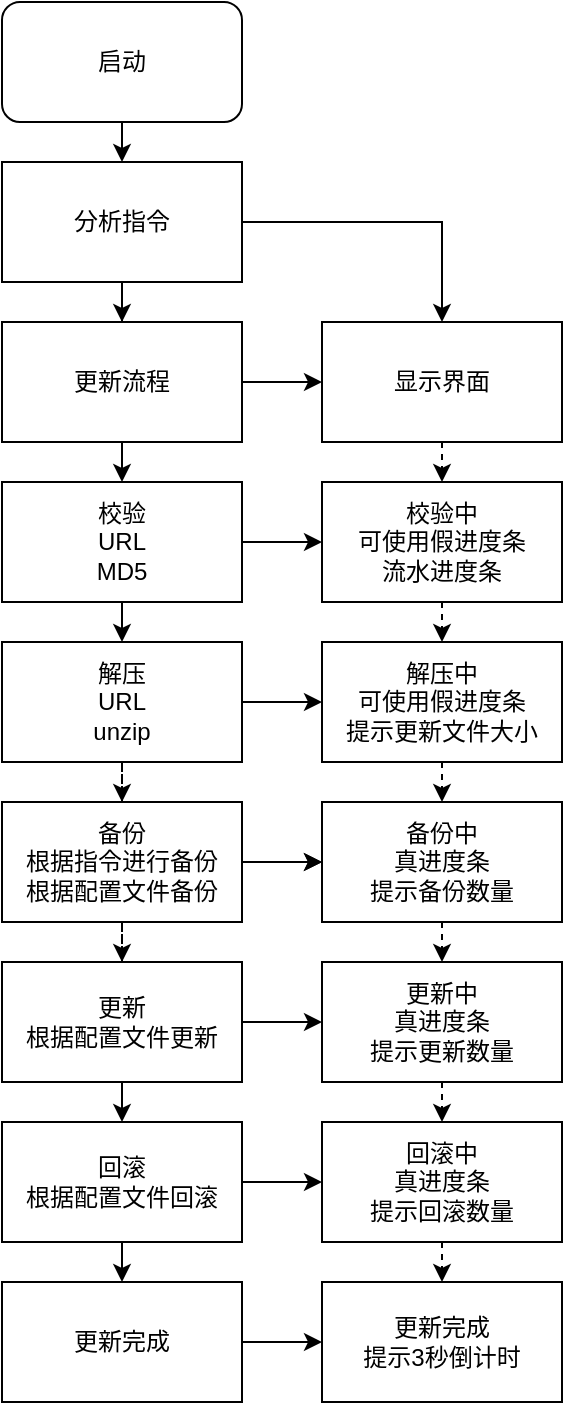 <mxfile version="12.9.6" type="github">
  <diagram id="5lXAHkHlnkZpg1K_J8hw" name="Page-1">
    <mxGraphModel dx="1353" dy="867" grid="1" gridSize="10" guides="1" tooltips="1" connect="1" arrows="1" fold="1" page="1" pageScale="1" pageWidth="827" pageHeight="1169" math="0" shadow="0">
      <root>
        <mxCell id="0" />
        <mxCell id="1" parent="0" />
        <mxCell id="9CGTjkAQTBcYL7eqiuUe-21" style="edgeStyle=orthogonalEdgeStyle;rounded=0;orthogonalLoop=1;jettySize=auto;html=1;exitX=1;exitY=0.5;exitDx=0;exitDy=0;entryX=0;entryY=0.5;entryDx=0;entryDy=0;" edge="1" parent="1" source="9CGTjkAQTBcYL7eqiuUe-1" target="9CGTjkAQTBcYL7eqiuUe-20">
          <mxGeometry relative="1" as="geometry" />
        </mxCell>
        <mxCell id="9CGTjkAQTBcYL7eqiuUe-27" style="edgeStyle=orthogonalEdgeStyle;rounded=0;orthogonalLoop=1;jettySize=auto;html=1;exitX=0.5;exitY=1;exitDx=0;exitDy=0;dashed=1;" edge="1" parent="1" source="9CGTjkAQTBcYL7eqiuUe-1" target="9CGTjkAQTBcYL7eqiuUe-5">
          <mxGeometry relative="1" as="geometry" />
        </mxCell>
        <mxCell id="9CGTjkAQTBcYL7eqiuUe-1" value="解压&lt;br&gt;URL&lt;br&gt;unzip" style="rounded=0;whiteSpace=wrap;html=1;" vertex="1" parent="1">
          <mxGeometry x="40" y="360" width="120" height="60" as="geometry" />
        </mxCell>
        <mxCell id="9CGTjkAQTBcYL7eqiuUe-37" style="edgeStyle=orthogonalEdgeStyle;rounded=0;orthogonalLoop=1;jettySize=auto;html=1;exitX=0.5;exitY=1;exitDx=0;exitDy=0;entryX=0.5;entryY=0;entryDx=0;entryDy=0;" edge="1" parent="1" source="9CGTjkAQTBcYL7eqiuUe-3" target="9CGTjkAQTBcYL7eqiuUe-4">
          <mxGeometry relative="1" as="geometry" />
        </mxCell>
        <mxCell id="9CGTjkAQTBcYL7eqiuUe-39" style="edgeStyle=orthogonalEdgeStyle;rounded=0;orthogonalLoop=1;jettySize=auto;html=1;exitX=1;exitY=0.5;exitDx=0;exitDy=0;" edge="1" parent="1" source="9CGTjkAQTBcYL7eqiuUe-3" target="9CGTjkAQTBcYL7eqiuUe-30">
          <mxGeometry relative="1" as="geometry" />
        </mxCell>
        <mxCell id="9CGTjkAQTBcYL7eqiuUe-3" value="更新&lt;br&gt;根据配置文件更新" style="rounded=0;whiteSpace=wrap;html=1;" vertex="1" parent="1">
          <mxGeometry x="40" y="520" width="120" height="60" as="geometry" />
        </mxCell>
        <mxCell id="9CGTjkAQTBcYL7eqiuUe-38" style="edgeStyle=orthogonalEdgeStyle;rounded=0;orthogonalLoop=1;jettySize=auto;html=1;exitX=0.5;exitY=1;exitDx=0;exitDy=0;entryX=0.5;entryY=0;entryDx=0;entryDy=0;" edge="1" parent="1" source="9CGTjkAQTBcYL7eqiuUe-4" target="9CGTjkAQTBcYL7eqiuUe-6">
          <mxGeometry relative="1" as="geometry" />
        </mxCell>
        <mxCell id="9CGTjkAQTBcYL7eqiuUe-40" style="edgeStyle=orthogonalEdgeStyle;rounded=0;orthogonalLoop=1;jettySize=auto;html=1;exitX=1;exitY=0.5;exitDx=0;exitDy=0;entryX=0;entryY=0.5;entryDx=0;entryDy=0;" edge="1" parent="1" source="9CGTjkAQTBcYL7eqiuUe-4" target="9CGTjkAQTBcYL7eqiuUe-31">
          <mxGeometry relative="1" as="geometry" />
        </mxCell>
        <mxCell id="9CGTjkAQTBcYL7eqiuUe-4" value="回滚&lt;br&gt;根据配置文件回滚" style="rounded=0;whiteSpace=wrap;html=1;" vertex="1" parent="1">
          <mxGeometry x="40" y="600" width="120" height="60" as="geometry" />
        </mxCell>
        <mxCell id="9CGTjkAQTBcYL7eqiuUe-28" style="edgeStyle=orthogonalEdgeStyle;rounded=0;orthogonalLoop=1;jettySize=auto;html=1;exitX=1;exitY=0.5;exitDx=0;exitDy=0;dashed=1;" edge="1" parent="1" source="9CGTjkAQTBcYL7eqiuUe-5" target="9CGTjkAQTBcYL7eqiuUe-25">
          <mxGeometry relative="1" as="geometry" />
        </mxCell>
        <mxCell id="9CGTjkAQTBcYL7eqiuUe-29" value="" style="edgeStyle=orthogonalEdgeStyle;rounded=0;orthogonalLoop=1;jettySize=auto;html=1;" edge="1" parent="1" source="9CGTjkAQTBcYL7eqiuUe-5" target="9CGTjkAQTBcYL7eqiuUe-25">
          <mxGeometry relative="1" as="geometry" />
        </mxCell>
        <mxCell id="9CGTjkAQTBcYL7eqiuUe-36" style="edgeStyle=orthogonalEdgeStyle;rounded=0;orthogonalLoop=1;jettySize=auto;html=1;exitX=0.5;exitY=1;exitDx=0;exitDy=0;dashed=1;" edge="1" parent="1" source="9CGTjkAQTBcYL7eqiuUe-5" target="9CGTjkAQTBcYL7eqiuUe-3">
          <mxGeometry relative="1" as="geometry" />
        </mxCell>
        <mxCell id="9CGTjkAQTBcYL7eqiuUe-5" value="备份&lt;br&gt;根据指令进行备份&lt;br&gt;根据配置文件备份" style="rounded=0;whiteSpace=wrap;html=1;" vertex="1" parent="1">
          <mxGeometry x="40" y="440" width="120" height="60" as="geometry" />
        </mxCell>
        <mxCell id="9CGTjkAQTBcYL7eqiuUe-41" style="edgeStyle=orthogonalEdgeStyle;rounded=0;orthogonalLoop=1;jettySize=auto;html=1;exitX=1;exitY=0.5;exitDx=0;exitDy=0;" edge="1" parent="1" source="9CGTjkAQTBcYL7eqiuUe-6" target="9CGTjkAQTBcYL7eqiuUe-32">
          <mxGeometry relative="1" as="geometry" />
        </mxCell>
        <mxCell id="9CGTjkAQTBcYL7eqiuUe-6" value="更新完成" style="rounded=0;whiteSpace=wrap;html=1;" vertex="1" parent="1">
          <mxGeometry x="40" y="680" width="120" height="60" as="geometry" />
        </mxCell>
        <mxCell id="9CGTjkAQTBcYL7eqiuUe-16" style="edgeStyle=orthogonalEdgeStyle;rounded=0;orthogonalLoop=1;jettySize=auto;html=1;exitX=1;exitY=0.5;exitDx=0;exitDy=0;" edge="1" parent="1" source="9CGTjkAQTBcYL7eqiuUe-7" target="9CGTjkAQTBcYL7eqiuUe-15">
          <mxGeometry relative="1" as="geometry" />
        </mxCell>
        <mxCell id="9CGTjkAQTBcYL7eqiuUe-19" style="edgeStyle=orthogonalEdgeStyle;rounded=0;orthogonalLoop=1;jettySize=auto;html=1;exitX=0.5;exitY=1;exitDx=0;exitDy=0;entryX=0.5;entryY=0;entryDx=0;entryDy=0;" edge="1" parent="1" source="9CGTjkAQTBcYL7eqiuUe-7" target="9CGTjkAQTBcYL7eqiuUe-1">
          <mxGeometry relative="1" as="geometry" />
        </mxCell>
        <mxCell id="9CGTjkAQTBcYL7eqiuUe-7" value="校验&lt;br&gt;URL&lt;br&gt;MD5" style="rounded=0;whiteSpace=wrap;html=1;" vertex="1" parent="1">
          <mxGeometry x="40" y="280" width="120" height="60" as="geometry" />
        </mxCell>
        <mxCell id="9CGTjkAQTBcYL7eqiuUe-18" style="edgeStyle=orthogonalEdgeStyle;rounded=0;orthogonalLoop=1;jettySize=auto;html=1;exitX=0.5;exitY=1;exitDx=0;exitDy=0;entryX=0.5;entryY=0;entryDx=0;entryDy=0;" edge="1" parent="1" source="9CGTjkAQTBcYL7eqiuUe-8" target="9CGTjkAQTBcYL7eqiuUe-10">
          <mxGeometry relative="1" as="geometry" />
        </mxCell>
        <mxCell id="9CGTjkAQTBcYL7eqiuUe-8" value="启动" style="rounded=1;whiteSpace=wrap;html=1;" vertex="1" parent="1">
          <mxGeometry x="40" y="40" width="120" height="60" as="geometry" />
        </mxCell>
        <mxCell id="9CGTjkAQTBcYL7eqiuUe-22" style="edgeStyle=orthogonalEdgeStyle;rounded=0;orthogonalLoop=1;jettySize=auto;html=1;exitX=0.5;exitY=1;exitDx=0;exitDy=0;entryX=0.5;entryY=0;entryDx=0;entryDy=0;dashed=1;" edge="1" parent="1" source="9CGTjkAQTBcYL7eqiuUe-9" target="9CGTjkAQTBcYL7eqiuUe-15">
          <mxGeometry relative="1" as="geometry" />
        </mxCell>
        <mxCell id="9CGTjkAQTBcYL7eqiuUe-9" value="显示界面" style="rounded=0;whiteSpace=wrap;html=1;" vertex="1" parent="1">
          <mxGeometry x="200" y="200" width="120" height="60" as="geometry" />
        </mxCell>
        <mxCell id="9CGTjkAQTBcYL7eqiuUe-11" style="edgeStyle=orthogonalEdgeStyle;rounded=0;orthogonalLoop=1;jettySize=auto;html=1;exitX=1;exitY=0.5;exitDx=0;exitDy=0;" edge="1" parent="1" source="9CGTjkAQTBcYL7eqiuUe-10" target="9CGTjkAQTBcYL7eqiuUe-9">
          <mxGeometry relative="1" as="geometry" />
        </mxCell>
        <mxCell id="9CGTjkAQTBcYL7eqiuUe-13" style="edgeStyle=orthogonalEdgeStyle;rounded=0;orthogonalLoop=1;jettySize=auto;html=1;exitX=0.5;exitY=1;exitDx=0;exitDy=0;" edge="1" parent="1" source="9CGTjkAQTBcYL7eqiuUe-10" target="9CGTjkAQTBcYL7eqiuUe-12">
          <mxGeometry relative="1" as="geometry" />
        </mxCell>
        <mxCell id="9CGTjkAQTBcYL7eqiuUe-10" value="分析指令" style="rounded=0;whiteSpace=wrap;html=1;" vertex="1" parent="1">
          <mxGeometry x="40" y="120" width="120" height="60" as="geometry" />
        </mxCell>
        <mxCell id="9CGTjkAQTBcYL7eqiuUe-14" style="edgeStyle=orthogonalEdgeStyle;rounded=0;orthogonalLoop=1;jettySize=auto;html=1;exitX=1;exitY=0.5;exitDx=0;exitDy=0;" edge="1" parent="1" source="9CGTjkAQTBcYL7eqiuUe-12" target="9CGTjkAQTBcYL7eqiuUe-9">
          <mxGeometry relative="1" as="geometry" />
        </mxCell>
        <mxCell id="9CGTjkAQTBcYL7eqiuUe-17" style="edgeStyle=orthogonalEdgeStyle;rounded=0;orthogonalLoop=1;jettySize=auto;html=1;exitX=0.5;exitY=1;exitDx=0;exitDy=0;entryX=0.5;entryY=0;entryDx=0;entryDy=0;" edge="1" parent="1" source="9CGTjkAQTBcYL7eqiuUe-12" target="9CGTjkAQTBcYL7eqiuUe-7">
          <mxGeometry relative="1" as="geometry" />
        </mxCell>
        <mxCell id="9CGTjkAQTBcYL7eqiuUe-12" value="更新流程" style="rounded=0;whiteSpace=wrap;html=1;" vertex="1" parent="1">
          <mxGeometry x="40" y="200" width="120" height="60" as="geometry" />
        </mxCell>
        <mxCell id="9CGTjkAQTBcYL7eqiuUe-23" style="edgeStyle=orthogonalEdgeStyle;rounded=0;orthogonalLoop=1;jettySize=auto;html=1;exitX=0.5;exitY=1;exitDx=0;exitDy=0;entryX=0.5;entryY=0;entryDx=0;entryDy=0;dashed=1;" edge="1" parent="1" source="9CGTjkAQTBcYL7eqiuUe-15" target="9CGTjkAQTBcYL7eqiuUe-20">
          <mxGeometry relative="1" as="geometry" />
        </mxCell>
        <mxCell id="9CGTjkAQTBcYL7eqiuUe-15" value="校验中&lt;br&gt;可使用假进度条&lt;br&gt;流水进度条" style="rounded=0;whiteSpace=wrap;html=1;" vertex="1" parent="1">
          <mxGeometry x="200" y="280" width="120" height="60" as="geometry" />
        </mxCell>
        <mxCell id="9CGTjkAQTBcYL7eqiuUe-26" style="edgeStyle=orthogonalEdgeStyle;rounded=0;orthogonalLoop=1;jettySize=auto;html=1;exitX=0.5;exitY=1;exitDx=0;exitDy=0;entryX=0.5;entryY=0;entryDx=0;entryDy=0;dashed=1;" edge="1" parent="1" source="9CGTjkAQTBcYL7eqiuUe-20" target="9CGTjkAQTBcYL7eqiuUe-25">
          <mxGeometry relative="1" as="geometry" />
        </mxCell>
        <mxCell id="9CGTjkAQTBcYL7eqiuUe-20" value="解压中&lt;br&gt;可使用假进度条&lt;br&gt;提示更新文件大小" style="rounded=0;whiteSpace=wrap;html=1;" vertex="1" parent="1">
          <mxGeometry x="200" y="360" width="120" height="60" as="geometry" />
        </mxCell>
        <mxCell id="9CGTjkAQTBcYL7eqiuUe-33" style="edgeStyle=orthogonalEdgeStyle;rounded=0;orthogonalLoop=1;jettySize=auto;html=1;exitX=0.5;exitY=1;exitDx=0;exitDy=0;entryX=0.5;entryY=0;entryDx=0;entryDy=0;dashed=1;" edge="1" parent="1" source="9CGTjkAQTBcYL7eqiuUe-25" target="9CGTjkAQTBcYL7eqiuUe-30">
          <mxGeometry relative="1" as="geometry" />
        </mxCell>
        <mxCell id="9CGTjkAQTBcYL7eqiuUe-25" value="备份中&lt;br&gt;真进度条&lt;br&gt;提示备份数量" style="rounded=0;whiteSpace=wrap;html=1;" vertex="1" parent="1">
          <mxGeometry x="200" y="440" width="120" height="60" as="geometry" />
        </mxCell>
        <mxCell id="9CGTjkAQTBcYL7eqiuUe-34" style="edgeStyle=orthogonalEdgeStyle;rounded=0;orthogonalLoop=1;jettySize=auto;html=1;exitX=0.5;exitY=1;exitDx=0;exitDy=0;entryX=0.5;entryY=0;entryDx=0;entryDy=0;dashed=1;" edge="1" parent="1" source="9CGTjkAQTBcYL7eqiuUe-30" target="9CGTjkAQTBcYL7eqiuUe-31">
          <mxGeometry relative="1" as="geometry" />
        </mxCell>
        <mxCell id="9CGTjkAQTBcYL7eqiuUe-30" value="更新中&lt;br&gt;真进度条&lt;br&gt;提示更新数量" style="rounded=0;whiteSpace=wrap;html=1;" vertex="1" parent="1">
          <mxGeometry x="200" y="520" width="120" height="60" as="geometry" />
        </mxCell>
        <mxCell id="9CGTjkAQTBcYL7eqiuUe-35" style="edgeStyle=orthogonalEdgeStyle;rounded=0;orthogonalLoop=1;jettySize=auto;html=1;exitX=0.5;exitY=1;exitDx=0;exitDy=0;entryX=0.5;entryY=0;entryDx=0;entryDy=0;dashed=1;" edge="1" parent="1" source="9CGTjkAQTBcYL7eqiuUe-31" target="9CGTjkAQTBcYL7eqiuUe-32">
          <mxGeometry relative="1" as="geometry" />
        </mxCell>
        <mxCell id="9CGTjkAQTBcYL7eqiuUe-31" value="&lt;span style=&quot;white-space: normal&quot;&gt;回滚中&lt;/span&gt;&lt;br style=&quot;white-space: normal&quot;&gt;&lt;span style=&quot;white-space: normal&quot;&gt;真进度条&lt;/span&gt;&lt;br style=&quot;white-space: normal&quot;&gt;&lt;span style=&quot;white-space: normal&quot;&gt;提示回滚数量&lt;/span&gt;" style="rounded=0;whiteSpace=wrap;html=1;" vertex="1" parent="1">
          <mxGeometry x="200" y="600" width="120" height="60" as="geometry" />
        </mxCell>
        <mxCell id="9CGTjkAQTBcYL7eqiuUe-32" value="更新完成&lt;br&gt;提示3秒倒计时" style="rounded=0;whiteSpace=wrap;html=1;" vertex="1" parent="1">
          <mxGeometry x="200" y="680" width="120" height="60" as="geometry" />
        </mxCell>
      </root>
    </mxGraphModel>
  </diagram>
</mxfile>
